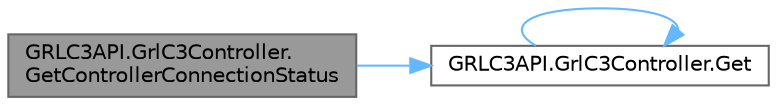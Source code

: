 digraph "GRLC3API.GrlC3Controller.GetControllerConnectionStatus"
{
 // LATEX_PDF_SIZE
  bgcolor="transparent";
  edge [fontname=Helvetica,fontsize=10,labelfontname=Helvetica,labelfontsize=10];
  node [fontname=Helvetica,fontsize=10,shape=box,height=0.2,width=0.4];
  rankdir="LR";
  Node1 [label="GRLC3API.GrlC3Controller.\lGetControllerConnectionStatus",height=0.2,width=0.4,color="gray40", fillcolor="grey60", style="filled", fontcolor="black",tooltip="Use this GetControllerConnectionStatus function to check Controller is connected or not  C# Example:"];
  Node1 -> Node2 [color="steelblue1",style="solid"];
  Node2 [label="GRLC3API.GrlC3Controller.Get",height=0.2,width=0.4,color="grey40", fillcolor="white", style="filled",URL="$db/d41/class_g_r_l_c3_a_p_i_1_1_grl_c3_controller.html#a4c6dc6ce4ea37ac94789cebbcb46c39f",tooltip="Call Get method of Rest API's  C# Example:"];
  Node2 -> Node2 [color="steelblue1",style="solid"];
}
